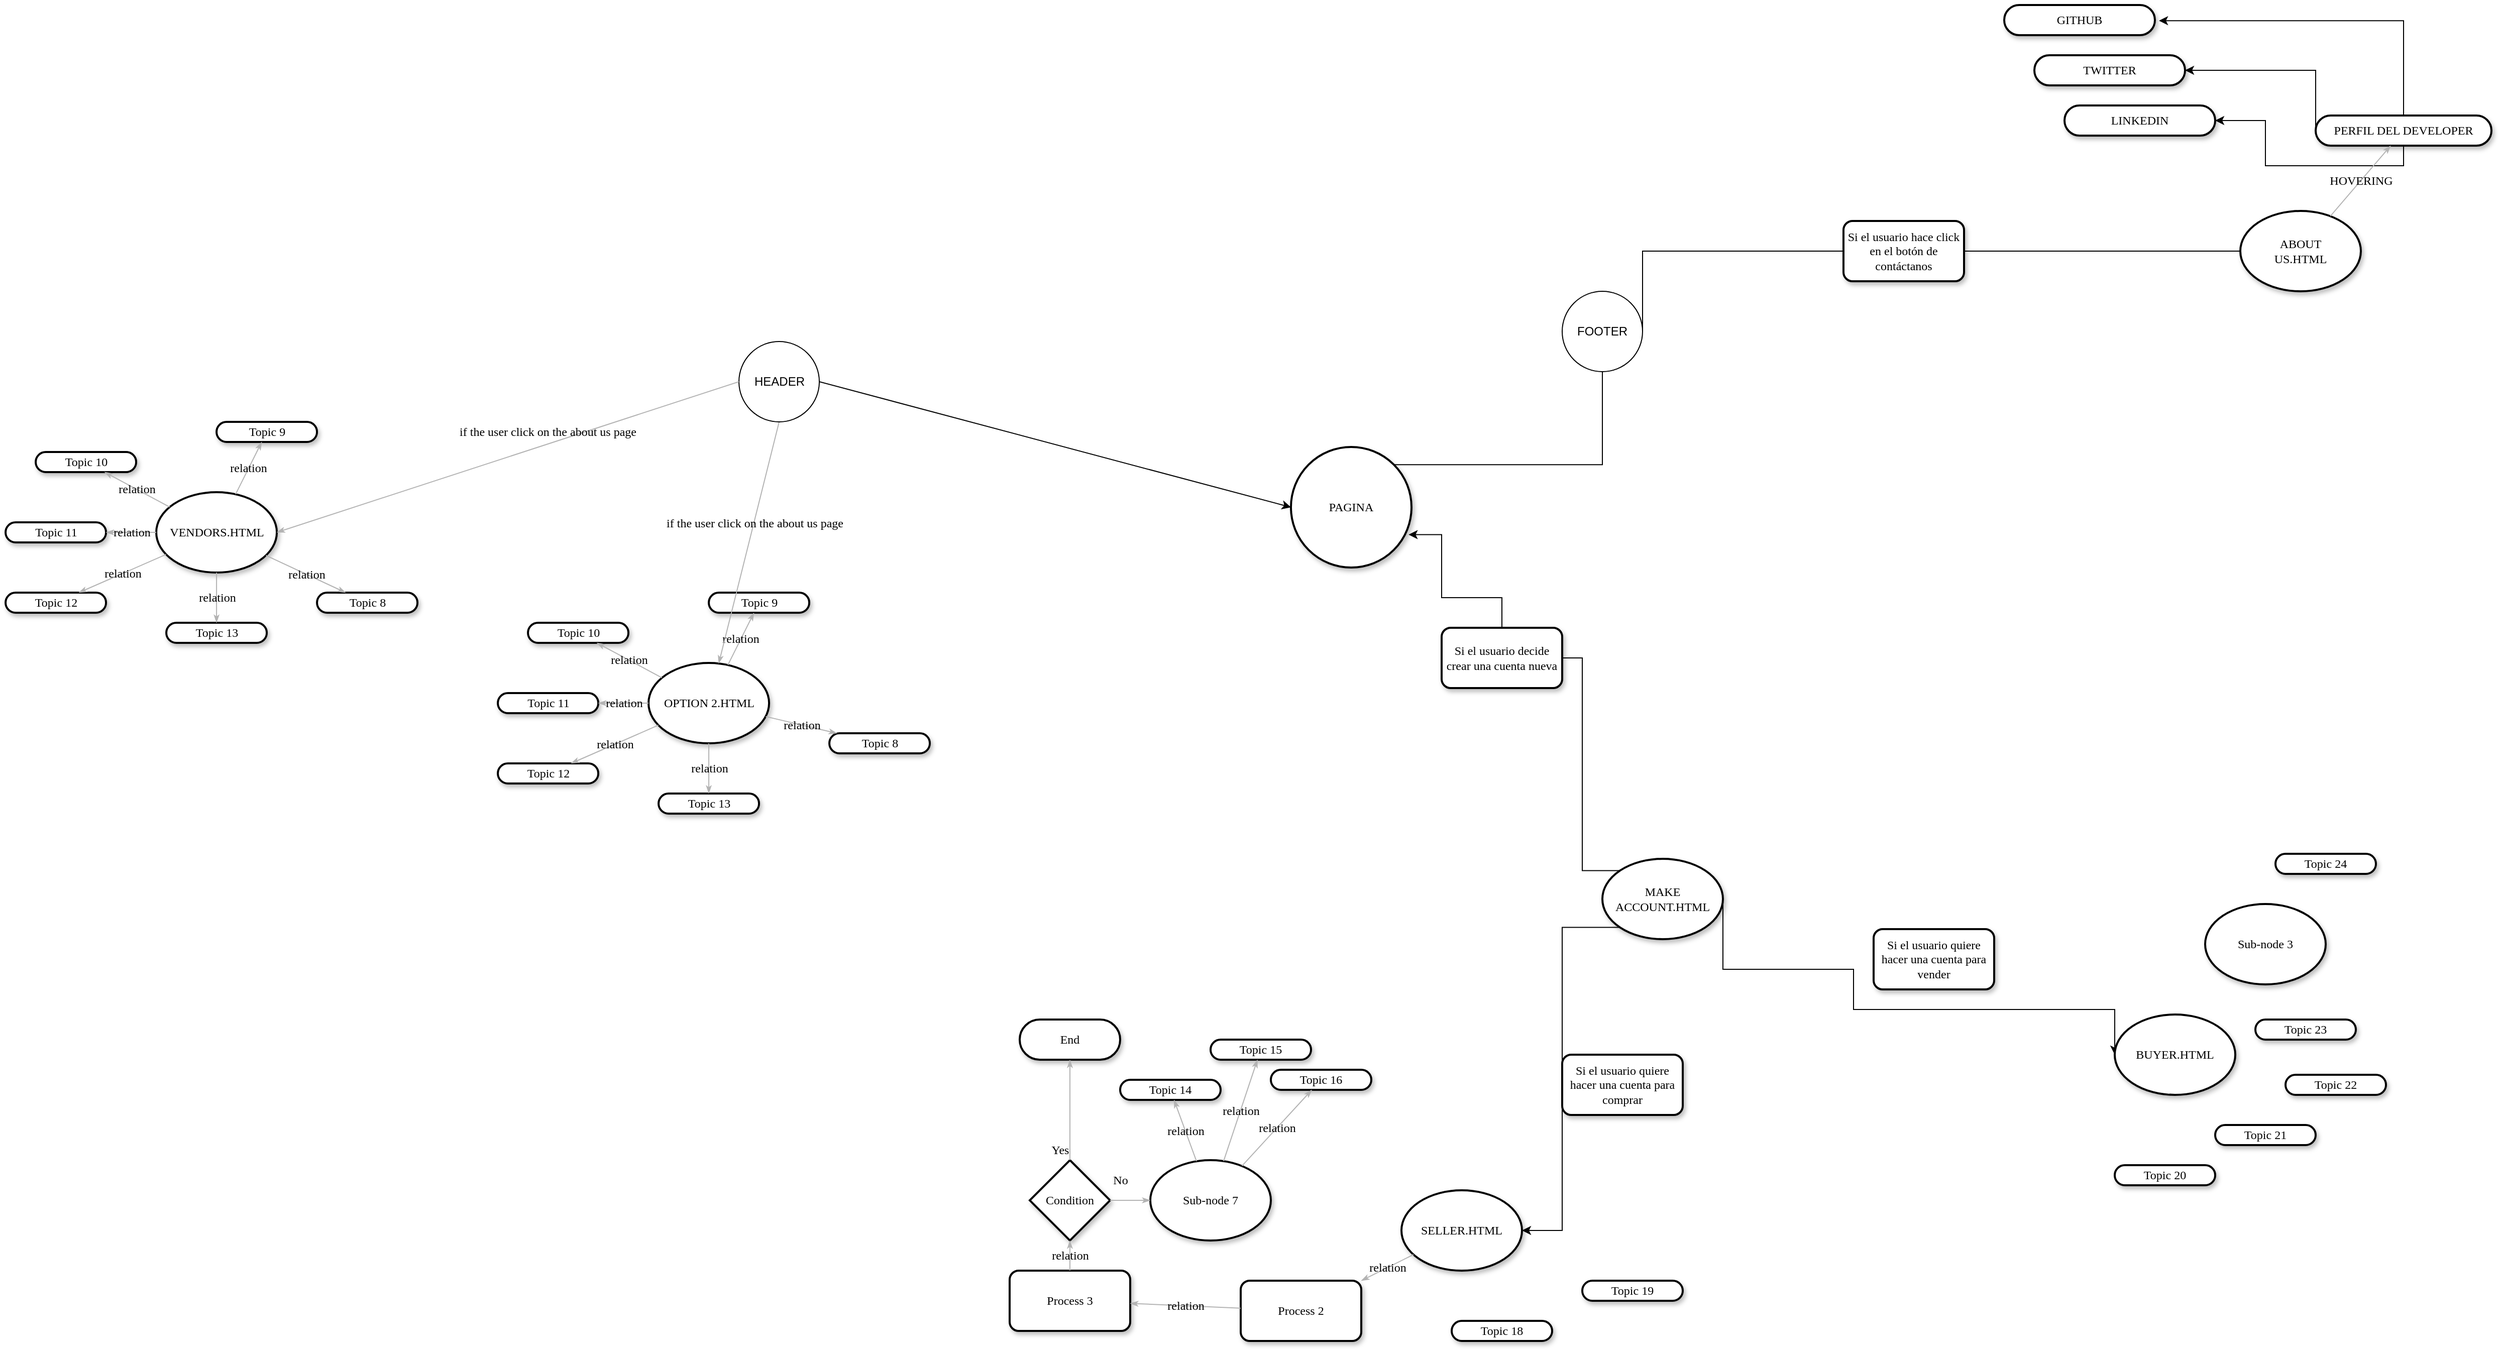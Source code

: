 <mxfile version="18.1.1" type="github">
  <diagram name="Page-1" id="ad52d381-51e7-2e0d-a935-2d0ddd2fd229">
    <mxGraphModel dx="2547" dy="1663" grid="1" gridSize="10" guides="1" tooltips="1" connect="1" arrows="1" fold="1" page="1" pageScale="1" pageWidth="1100" pageHeight="850" background="none" math="0" shadow="0">
      <root>
        <mxCell id="0" />
        <mxCell id="1" parent="0" />
        <mxCell id="2c924340bb9dbf6c-1" value="&lt;span&gt;Topic 10&lt;/span&gt;" style="whiteSpace=wrap;html=1;rounded=1;shadow=1;comic=0;labelBackgroundColor=none;strokeWidth=2;fontFamily=Verdana;fontSize=12;align=center;arcSize=50;" parent="1" vertex="1">
          <mxGeometry x="-229.46" y="435" width="100" height="20" as="geometry" />
        </mxCell>
        <mxCell id="2c924340bb9dbf6c-2" value="OPTION 2.HTML" style="ellipse;whiteSpace=wrap;html=1;rounded=1;shadow=1;comic=0;labelBackgroundColor=none;strokeWidth=2;fontFamily=Verdana;fontSize=12;align=center;" parent="1" vertex="1">
          <mxGeometry x="-109.46" y="475" width="120" height="80" as="geometry" />
        </mxCell>
        <mxCell id="2c924340bb9dbf6c-3" value="ABOUT&lt;br&gt;US.HTML" style="ellipse;whiteSpace=wrap;html=1;rounded=1;shadow=1;comic=0;labelBackgroundColor=none;strokeWidth=2;fontFamily=Verdana;fontSize=12;align=center;" parent="1" vertex="1">
          <mxGeometry x="1475" y="25" width="120" height="80" as="geometry" />
        </mxCell>
        <mxCell id="2c924340bb9dbf6c-4" value="PAGINA" style="ellipse;whiteSpace=wrap;html=1;rounded=1;shadow=1;comic=0;labelBackgroundColor=none;strokeWidth=2;fontFamily=Verdana;fontSize=12;align=center;" parent="1" vertex="1">
          <mxGeometry x="530" y="260" width="120" height="120" as="geometry" />
        </mxCell>
        <mxCell id="2c924340bb9dbf6c-8" value="&lt;span&gt;Topic 11&lt;/span&gt;" style="whiteSpace=wrap;html=1;rounded=1;shadow=1;comic=0;labelBackgroundColor=none;strokeWidth=2;fontFamily=Verdana;fontSize=12;align=center;arcSize=50;" parent="1" vertex="1">
          <mxGeometry x="-259.46" y="505" width="100" height="20" as="geometry" />
        </mxCell>
        <mxCell id="2c924340bb9dbf6c-9" value="&lt;span&gt;Topic 12&lt;/span&gt;" style="whiteSpace=wrap;html=1;rounded=1;shadow=1;comic=0;labelBackgroundColor=none;strokeWidth=2;fontFamily=Verdana;fontSize=12;align=center;arcSize=50;" parent="1" vertex="1">
          <mxGeometry x="-259.46" y="575" width="100" height="20" as="geometry" />
        </mxCell>
        <mxCell id="2c924340bb9dbf6c-10" value="&lt;span&gt;Topic 9&lt;/span&gt;" style="whiteSpace=wrap;html=1;rounded=1;shadow=1;comic=0;labelBackgroundColor=none;strokeWidth=2;fontFamily=Verdana;fontSize=12;align=center;arcSize=50;" parent="1" vertex="1">
          <mxGeometry x="-49.46" y="405" width="100" height="20" as="geometry" />
        </mxCell>
        <mxCell id="ev3tFohQ87v30KC1wkny-150" style="edgeStyle=orthogonalEdgeStyle;rounded=0;orthogonalLoop=1;jettySize=auto;html=1;exitX=0.5;exitY=0;exitDx=0;exitDy=0;entryX=1.027;entryY=0.519;entryDx=0;entryDy=0;entryPerimeter=0;" edge="1" parent="1" source="2c924340bb9dbf6c-11" target="ev3tFohQ87v30KC1wkny-143">
          <mxGeometry relative="1" as="geometry">
            <Array as="points">
              <mxPoint x="1638" y="-164" />
            </Array>
          </mxGeometry>
        </mxCell>
        <mxCell id="ev3tFohQ87v30KC1wkny-151" style="edgeStyle=orthogonalEdgeStyle;rounded=0;orthogonalLoop=1;jettySize=auto;html=1;exitX=0;exitY=0.5;exitDx=0;exitDy=0;entryX=1;entryY=0.5;entryDx=0;entryDy=0;" edge="1" parent="1" source="2c924340bb9dbf6c-11" target="ev3tFohQ87v30KC1wkny-142">
          <mxGeometry relative="1" as="geometry">
            <Array as="points">
              <mxPoint x="1550" y="-115" />
            </Array>
          </mxGeometry>
        </mxCell>
        <mxCell id="ev3tFohQ87v30KC1wkny-152" style="edgeStyle=orthogonalEdgeStyle;rounded=0;orthogonalLoop=1;jettySize=auto;html=1;exitX=0.5;exitY=1;exitDx=0;exitDy=0;entryX=1;entryY=0.5;entryDx=0;entryDy=0;" edge="1" parent="1" source="2c924340bb9dbf6c-11" target="ev3tFohQ87v30KC1wkny-141">
          <mxGeometry relative="1" as="geometry" />
        </mxCell>
        <mxCell id="2c924340bb9dbf6c-11" value="&lt;span&gt;PERFIL DEL DEVELOPER&lt;/span&gt;" style="whiteSpace=wrap;html=1;rounded=1;shadow=1;comic=0;labelBackgroundColor=none;strokeWidth=2;fontFamily=Verdana;fontSize=12;align=center;arcSize=50;" parent="1" vertex="1">
          <mxGeometry x="1550" y="-70" width="175" height="30" as="geometry" />
        </mxCell>
        <mxCell id="2c924340bb9dbf6c-27" value="relation" style="edgeStyle=none;rounded=1;html=1;labelBackgroundColor=none;startArrow=none;startFill=0;startSize=5;endArrow=classicThin;endFill=1;endSize=5;jettySize=auto;orthogonalLoop=1;strokeColor=#B3B3B3;strokeWidth=1;fontFamily=Verdana;fontSize=12" parent="1" source="2c924340bb9dbf6c-2" target="2c924340bb9dbf6c-10" edge="1">
          <mxGeometry relative="1" as="geometry" />
        </mxCell>
        <mxCell id="2c924340bb9dbf6c-28" value="relation" style="edgeStyle=none;rounded=1;html=1;labelBackgroundColor=none;startArrow=none;startFill=0;startSize=5;endArrow=classicThin;endFill=1;endSize=5;jettySize=auto;orthogonalLoop=1;strokeColor=#B3B3B3;strokeWidth=1;fontFamily=Verdana;fontSize=12" parent="1" source="2c924340bb9dbf6c-2" target="2c924340bb9dbf6c-1" edge="1">
          <mxGeometry relative="1" as="geometry" />
        </mxCell>
        <mxCell id="2c924340bb9dbf6c-29" value="relation" style="edgeStyle=none;rounded=1;html=1;labelBackgroundColor=none;startArrow=none;startFill=0;startSize=5;endArrow=classicThin;endFill=1;endSize=5;jettySize=auto;orthogonalLoop=1;strokeColor=#B3B3B3;strokeWidth=1;fontFamily=Verdana;fontSize=12" parent="1" source="2c924340bb9dbf6c-2" target="2c924340bb9dbf6c-8" edge="1">
          <mxGeometry relative="1" as="geometry" />
        </mxCell>
        <mxCell id="2c924340bb9dbf6c-30" value="relation" style="edgeStyle=none;rounded=1;html=1;labelBackgroundColor=none;startArrow=none;startFill=0;startSize=5;endArrow=classicThin;endFill=1;endSize=5;jettySize=auto;orthogonalLoop=1;strokeColor=#B3B3B3;strokeWidth=1;fontFamily=Verdana;fontSize=12" parent="1" source="2c924340bb9dbf6c-2" target="2c924340bb9dbf6c-9" edge="1">
          <mxGeometry relative="1" as="geometry" />
        </mxCell>
        <mxCell id="2c924340bb9dbf6c-31" value="if the user click on the about us page" style="edgeStyle=none;rounded=1;html=1;labelBackgroundColor=none;startArrow=none;startFill=0;startSize=5;endArrow=classicThin;endFill=1;endSize=5;jettySize=auto;orthogonalLoop=1;strokeColor=#B3B3B3;strokeWidth=1;fontFamily=Verdana;fontSize=12;exitX=0.5;exitY=1;exitDx=0;exitDy=0;" parent="1" source="ev3tFohQ87v30KC1wkny-55" target="2c924340bb9dbf6c-2" edge="1">
          <mxGeometry x="-0.162" y="1" relative="1" as="geometry">
            <mxPoint as="offset" />
          </mxGeometry>
        </mxCell>
        <mxCell id="2c924340bb9dbf6c-35" value="relation" style="edgeStyle=none;rounded=1;html=1;labelBackgroundColor=none;startArrow=none;startFill=0;startSize=5;endArrow=classicThin;endFill=1;endSize=5;jettySize=auto;orthogonalLoop=1;strokeColor=#B3B3B3;strokeWidth=1;fontFamily=Verdana;fontSize=12" parent="1" target="2c924340bb9dbf6c-7" edge="1">
          <mxGeometry relative="1" as="geometry">
            <mxPoint x="635.552" y="476.805" as="sourcePoint" />
          </mxGeometry>
        </mxCell>
        <mxCell id="2c924340bb9dbf6c-36" value="relation" style="edgeStyle=none;rounded=1;html=1;labelBackgroundColor=none;startArrow=none;startFill=0;startSize=5;endArrow=classicThin;endFill=1;endSize=5;jettySize=auto;orthogonalLoop=1;strokeColor=#B3B3B3;strokeWidth=1;fontFamily=Verdana;fontSize=12" parent="1" target="2c924340bb9dbf6c-6" edge="1">
          <mxGeometry relative="1" as="geometry">
            <mxPoint x="749.793" y="456.678" as="sourcePoint" />
          </mxGeometry>
        </mxCell>
        <mxCell id="2c924340bb9dbf6c-37" value="relation" style="edgeStyle=none;rounded=1;html=1;labelBackgroundColor=none;startArrow=none;startFill=0;startSize=5;endArrow=classicThin;endFill=1;endSize=5;jettySize=auto;orthogonalLoop=1;strokeColor=#B3B3B3;strokeWidth=1;fontFamily=Verdana;fontSize=12" parent="1" target="2c924340bb9dbf6c-13" edge="1">
          <mxGeometry relative="1" as="geometry">
            <mxPoint x="927.886" y="460.525" as="sourcePoint" />
          </mxGeometry>
        </mxCell>
        <mxCell id="2c924340bb9dbf6c-38" value="relation" style="edgeStyle=none;rounded=1;html=1;labelBackgroundColor=none;startArrow=none;startFill=0;startSize=5;endArrow=classicThin;endFill=1;endSize=5;jettySize=auto;orthogonalLoop=1;strokeColor=#B3B3B3;strokeWidth=1;fontFamily=Verdana;fontSize=12" parent="1" target="2c924340bb9dbf6c-12" edge="1">
          <mxGeometry relative="1" as="geometry">
            <mxPoint x="905.878" y="482.061" as="sourcePoint" />
          </mxGeometry>
        </mxCell>
        <mxCell id="2c924340bb9dbf6c-39" value="relation" style="edgeStyle=none;rounded=1;html=1;labelBackgroundColor=none;startArrow=none;startFill=0;startSize=5;endArrow=classicThin;endFill=1;endSize=5;jettySize=auto;orthogonalLoop=1;strokeColor=#B3B3B3;strokeWidth=1;fontFamily=Verdana;fontSize=12" parent="1" target="2c924340bb9dbf6c-22" edge="1">
          <mxGeometry relative="1" as="geometry">
            <mxPoint x="866.974" y="489.949" as="sourcePoint" />
          </mxGeometry>
        </mxCell>
        <mxCell id="2c924340bb9dbf6c-46" value="HOVERING" style="edgeStyle=none;rounded=1;html=1;labelBackgroundColor=none;startArrow=none;startFill=0;startSize=5;endArrow=classicThin;endFill=1;endSize=5;jettySize=auto;orthogonalLoop=1;strokeColor=#B3B3B3;strokeWidth=1;fontFamily=Verdana;fontSize=12" parent="1" source="2c924340bb9dbf6c-3" target="2c924340bb9dbf6c-11" edge="1">
          <mxGeometry relative="1" as="geometry" />
        </mxCell>
        <mxCell id="2c924340bb9dbf6c-55" value="&lt;span&gt;Topic 8&lt;/span&gt;" style="whiteSpace=wrap;html=1;rounded=1;shadow=1;comic=0;labelBackgroundColor=none;strokeWidth=2;fontFamily=Verdana;fontSize=12;align=center;arcSize=50;" parent="1" vertex="1">
          <mxGeometry x="70.54" y="545" width="100" height="20" as="geometry" />
        </mxCell>
        <mxCell id="2c924340bb9dbf6c-56" value="&lt;span&gt;Topic 13&lt;/span&gt;" style="whiteSpace=wrap;html=1;rounded=1;shadow=1;comic=0;labelBackgroundColor=none;strokeWidth=2;fontFamily=Verdana;fontSize=12;align=center;arcSize=50;" parent="1" vertex="1">
          <mxGeometry x="-99.46" y="605" width="100" height="20" as="geometry" />
        </mxCell>
        <mxCell id="2c924340bb9dbf6c-61" value="relation" style="edgeStyle=none;rounded=1;html=1;labelBackgroundColor=none;startArrow=none;startFill=0;startSize=5;endArrow=classicThin;endFill=1;endSize=5;jettySize=auto;orthogonalLoop=1;strokeColor=#B3B3B3;strokeWidth=1;fontFamily=Verdana;fontSize=12" parent="1" source="2c924340bb9dbf6c-2" target="2c924340bb9dbf6c-55" edge="1">
          <mxGeometry relative="1" as="geometry" />
        </mxCell>
        <mxCell id="2c924340bb9dbf6c-62" value="relation" style="edgeStyle=none;rounded=1;html=1;labelBackgroundColor=none;startArrow=none;startFill=0;startSize=5;endArrow=classicThin;endFill=1;endSize=5;jettySize=auto;orthogonalLoop=1;strokeColor=#B3B3B3;strokeWidth=1;fontFamily=Verdana;fontSize=12" parent="1" source="2c924340bb9dbf6c-2" target="2c924340bb9dbf6c-56" edge="1">
          <mxGeometry relative="1" as="geometry" />
        </mxCell>
        <mxCell id="2c924340bb9dbf6c-63" value="relation" style="edgeStyle=none;rounded=1;html=1;labelBackgroundColor=none;startArrow=none;startFill=0;startSize=5;endArrow=classicThin;endFill=1;endSize=5;jettySize=auto;orthogonalLoop=1;strokeColor=#B3B3B3;strokeWidth=1;fontFamily=Verdana;fontSize=12" parent="1" target="2c924340bb9dbf6c-53" edge="1">
          <mxGeometry relative="1" as="geometry">
            <mxPoint x="986.49" y="304.11" as="sourcePoint" />
          </mxGeometry>
        </mxCell>
        <mxCell id="2c924340bb9dbf6c-64" value="relation" style="edgeStyle=none;rounded=1;html=1;labelBackgroundColor=none;startArrow=none;startFill=0;startSize=5;endArrow=classicThin;endFill=1;endSize=5;jettySize=auto;orthogonalLoop=1;strokeColor=#B3B3B3;strokeWidth=1;fontFamily=Verdana;fontSize=12" parent="1" target="2c924340bb9dbf6c-54" edge="1">
          <mxGeometry relative="1" as="geometry">
            <mxPoint x="977.824" y="378.194" as="sourcePoint" />
          </mxGeometry>
        </mxCell>
        <mxCell id="2c924340bb9dbf6c-65" value="relation" style="edgeStyle=none;rounded=1;html=1;labelBackgroundColor=none;startArrow=none;startFill=0;startSize=5;endArrow=classicThin;endFill=1;endSize=5;jettySize=auto;orthogonalLoop=1;strokeColor=#B3B3B3;strokeWidth=1;fontFamily=Verdana;fontSize=12" parent="1" target="2c924340bb9dbf6c-52" edge="1">
          <mxGeometry relative="1" as="geometry">
            <mxPoint x="820" y="340" as="sourcePoint" />
          </mxGeometry>
        </mxCell>
        <mxCell id="2c924340bb9dbf6c-66" value="relation" style="edgeStyle=none;rounded=1;html=1;labelBackgroundColor=none;startArrow=none;startFill=0;startSize=5;endArrow=classicThin;endFill=1;endSize=5;jettySize=auto;orthogonalLoop=1;strokeColor=#B3B3B3;strokeWidth=1;fontFamily=Verdana;fontSize=12" parent="1" source="2c924340bb9dbf6c-51" edge="1">
          <mxGeometry relative="1" as="geometry">
            <mxPoint x="711.747" y="422.72" as="targetPoint" />
          </mxGeometry>
        </mxCell>
        <mxCell id="2c924340bb9dbf6c-77" value="relation" style="edgeStyle=none;rounded=1;html=1;labelBackgroundColor=none;startArrow=none;startFill=0;startSize=5;endArrow=classicThin;endFill=1;endSize=5;jettySize=auto;orthogonalLoop=1;strokeColor=#B3B3B3;strokeWidth=1;fontFamily=Verdana;fontSize=12" parent="1" target="2c924340bb9dbf6c-58" edge="1">
          <mxGeometry relative="1" as="geometry">
            <mxPoint x="683.374" y="499.755" as="sourcePoint" />
          </mxGeometry>
        </mxCell>
        <mxCell id="2c924340bb9dbf6c-78" value="relation" style="edgeStyle=none;rounded=1;html=1;labelBackgroundColor=none;startArrow=none;startFill=0;startSize=5;endArrow=classicThin;endFill=1;endSize=5;jettySize=auto;orthogonalLoop=1;strokeColor=#B3B3B3;strokeWidth=1;fontFamily=Verdana;fontSize=12" parent="1" target="2c924340bb9dbf6c-59" edge="1">
          <mxGeometry relative="1" as="geometry">
            <mxPoint x="515.058" y="558.72" as="sourcePoint" />
          </mxGeometry>
        </mxCell>
        <mxCell id="ev3tFohQ87v30KC1wkny-94" style="edgeStyle=orthogonalEdgeStyle;rounded=0;orthogonalLoop=1;jettySize=auto;html=1;exitX=0;exitY=1;exitDx=0;exitDy=0;entryX=1;entryY=0.5;entryDx=0;entryDy=0;" edge="1" parent="1" source="ev3tFohQ87v30KC1wkny-27" target="ev3tFohQ87v30KC1wkny-29">
          <mxGeometry relative="1" as="geometry" />
        </mxCell>
        <mxCell id="ev3tFohQ87v30KC1wkny-96" style="edgeStyle=orthogonalEdgeStyle;rounded=0;orthogonalLoop=1;jettySize=auto;html=1;exitX=1;exitY=0.5;exitDx=0;exitDy=0;entryX=0;entryY=0.5;entryDx=0;entryDy=0;" edge="1" parent="1" source="ev3tFohQ87v30KC1wkny-27" target="ev3tFohQ87v30KC1wkny-28">
          <mxGeometry relative="1" as="geometry">
            <Array as="points">
              <mxPoint x="960" y="780" />
              <mxPoint x="1090" y="780" />
              <mxPoint x="1090" y="820" />
              <mxPoint x="1350" y="820" />
            </Array>
          </mxGeometry>
        </mxCell>
        <mxCell id="ev3tFohQ87v30KC1wkny-98" style="edgeStyle=orthogonalEdgeStyle;rounded=0;orthogonalLoop=1;jettySize=auto;html=1;exitX=0.5;exitY=0;exitDx=0;exitDy=0;entryX=0.976;entryY=0.727;entryDx=0;entryDy=0;startArrow=none;entryPerimeter=0;" edge="1" parent="1" source="ev3tFohQ87v30KC1wkny-97" target="2c924340bb9dbf6c-4">
          <mxGeometry relative="1" as="geometry">
            <Array as="points">
              <mxPoint x="740" y="410" />
              <mxPoint x="680" y="410" />
              <mxPoint x="680" y="347" />
            </Array>
          </mxGeometry>
        </mxCell>
        <mxCell id="ev3tFohQ87v30KC1wkny-27" value="&lt;span&gt;MAKE ACCOUNT.HTML&lt;/span&gt;" style="ellipse;whiteSpace=wrap;html=1;rounded=1;shadow=1;comic=0;labelBackgroundColor=none;strokeWidth=2;fontFamily=Verdana;fontSize=12;align=center;" vertex="1" parent="1">
          <mxGeometry x="840" y="670" width="120" height="80" as="geometry" />
        </mxCell>
        <mxCell id="ev3tFohQ87v30KC1wkny-28" value="BUYER.HTML" style="ellipse;whiteSpace=wrap;html=1;rounded=1;shadow=1;comic=0;labelBackgroundColor=none;strokeWidth=2;fontFamily=Verdana;fontSize=12;align=center;" vertex="1" parent="1">
          <mxGeometry x="1350" y="825" width="120" height="80" as="geometry" />
        </mxCell>
        <mxCell id="ev3tFohQ87v30KC1wkny-29" value="&lt;span&gt;SELLER.HTML&lt;/span&gt;" style="ellipse;whiteSpace=wrap;html=1;rounded=1;shadow=1;comic=0;labelBackgroundColor=none;strokeWidth=2;fontFamily=Verdana;fontSize=12;align=center;" vertex="1" parent="1">
          <mxGeometry x="640" y="1000" width="120" height="80" as="geometry" />
        </mxCell>
        <mxCell id="ev3tFohQ87v30KC1wkny-30" value="&lt;span&gt;Topic 21&lt;/span&gt;" style="whiteSpace=wrap;html=1;rounded=1;shadow=1;comic=0;labelBackgroundColor=none;strokeWidth=2;fontFamily=Verdana;fontSize=12;align=center;arcSize=50;" vertex="1" parent="1">
          <mxGeometry x="1450" y="935" width="100" height="20" as="geometry" />
        </mxCell>
        <mxCell id="ev3tFohQ87v30KC1wkny-31" value="&lt;span&gt;Topic 22&lt;/span&gt;" style="whiteSpace=wrap;html=1;rounded=1;shadow=1;comic=0;labelBackgroundColor=none;strokeWidth=2;fontFamily=Verdana;fontSize=12;align=center;arcSize=50;" vertex="1" parent="1">
          <mxGeometry x="1520" y="885" width="100" height="20" as="geometry" />
        </mxCell>
        <mxCell id="ev3tFohQ87v30KC1wkny-32" value="&lt;span&gt;Topic 20&lt;/span&gt;" style="whiteSpace=wrap;html=1;rounded=1;shadow=1;comic=0;labelBackgroundColor=none;strokeWidth=2;fontFamily=Verdana;fontSize=12;align=center;arcSize=50;" vertex="1" parent="1">
          <mxGeometry x="1350" y="975" width="100" height="20" as="geometry" />
        </mxCell>
        <mxCell id="ev3tFohQ87v30KC1wkny-33" value="End" style="whiteSpace=wrap;html=1;rounded=1;shadow=1;comic=0;labelBackgroundColor=none;strokeWidth=2;fontFamily=Verdana;fontSize=12;align=center;arcSize=50;" vertex="1" parent="1">
          <mxGeometry x="260" y="830" width="100" height="40" as="geometry" />
        </mxCell>
        <mxCell id="ev3tFohQ87v30KC1wkny-34" value="Condition" style="rhombus;whiteSpace=wrap;html=1;rounded=0;shadow=1;comic=0;labelBackgroundColor=none;strokeWidth=2;fontFamily=Verdana;fontSize=12;align=center;" vertex="1" parent="1">
          <mxGeometry x="270" y="970" width="80" height="80" as="geometry" />
        </mxCell>
        <mxCell id="ev3tFohQ87v30KC1wkny-35" value="&lt;span&gt;Process 3&lt;/span&gt;" style="rounded=1;whiteSpace=wrap;html=1;shadow=1;comic=0;labelBackgroundColor=none;strokeWidth=2;fontFamily=Verdana;fontSize=12;align=center;" vertex="1" parent="1">
          <mxGeometry x="250" y="1080" width="120" height="60" as="geometry" />
        </mxCell>
        <mxCell id="ev3tFohQ87v30KC1wkny-36" value="Process 2" style="rounded=1;whiteSpace=wrap;html=1;shadow=1;comic=0;labelBackgroundColor=none;strokeWidth=2;fontFamily=Verdana;fontSize=12;align=center;" vertex="1" parent="1">
          <mxGeometry x="480" y="1090" width="120" height="60" as="geometry" />
        </mxCell>
        <mxCell id="ev3tFohQ87v30KC1wkny-37" value="relation" style="edgeStyle=none;rounded=1;html=1;labelBackgroundColor=none;startArrow=none;startFill=0;startSize=5;endArrow=classicThin;endFill=1;endSize=5;jettySize=auto;orthogonalLoop=1;strokeColor=#B3B3B3;strokeWidth=1;fontFamily=Verdana;fontSize=12" edge="1" parent="1" source="ev3tFohQ87v30KC1wkny-29" target="ev3tFohQ87v30KC1wkny-36">
          <mxGeometry relative="1" as="geometry" />
        </mxCell>
        <mxCell id="ev3tFohQ87v30KC1wkny-38" value="relation" style="edgeStyle=none;rounded=1;html=1;labelBackgroundColor=none;startArrow=none;startFill=0;startSize=5;endArrow=classicThin;endFill=1;endSize=5;jettySize=auto;orthogonalLoop=1;strokeColor=#B3B3B3;strokeWidth=1;fontFamily=Verdana;fontSize=12" edge="1" parent="1" source="ev3tFohQ87v30KC1wkny-36" target="ev3tFohQ87v30KC1wkny-35">
          <mxGeometry relative="1" as="geometry" />
        </mxCell>
        <mxCell id="ev3tFohQ87v30KC1wkny-39" value="relation" style="edgeStyle=none;rounded=1;html=1;labelBackgroundColor=none;startArrow=none;startFill=0;startSize=5;endArrow=classicThin;endFill=1;endSize=5;jettySize=auto;orthogonalLoop=1;strokeColor=#B3B3B3;strokeWidth=1;fontFamily=Verdana;fontSize=12" edge="1" parent="1" source="ev3tFohQ87v30KC1wkny-35" target="ev3tFohQ87v30KC1wkny-34">
          <mxGeometry relative="1" as="geometry" />
        </mxCell>
        <mxCell id="ev3tFohQ87v30KC1wkny-40" value="Yes" style="edgeStyle=none;rounded=1;html=1;labelBackgroundColor=none;startArrow=none;startFill=0;startSize=5;endArrow=classicThin;endFill=1;endSize=5;jettySize=auto;orthogonalLoop=1;strokeColor=#B3B3B3;strokeWidth=1;fontFamily=Verdana;fontSize=12" edge="1" parent="1" source="ev3tFohQ87v30KC1wkny-34" target="ev3tFohQ87v30KC1wkny-33">
          <mxGeometry x="-0.793" y="10" relative="1" as="geometry">
            <mxPoint as="offset" />
          </mxGeometry>
        </mxCell>
        <mxCell id="ev3tFohQ87v30KC1wkny-41" value="Si el usuario quiere hacer una cuenta para vender" style="rounded=1;whiteSpace=wrap;html=1;shadow=1;comic=0;labelBackgroundColor=none;strokeWidth=2;fontFamily=Verdana;fontSize=12;align=center;" vertex="1" parent="1">
          <mxGeometry x="1110" y="740" width="120" height="60" as="geometry" />
        </mxCell>
        <mxCell id="ev3tFohQ87v30KC1wkny-42" value="&lt;span&gt;Sub-node 3&lt;/span&gt;" style="ellipse;whiteSpace=wrap;html=1;rounded=1;shadow=1;comic=0;labelBackgroundColor=none;strokeWidth=2;fontFamily=Verdana;fontSize=12;align=center;" vertex="1" parent="1">
          <mxGeometry x="1440" y="715" width="120" height="80" as="geometry" />
        </mxCell>
        <mxCell id="ev3tFohQ87v30KC1wkny-43" value="&lt;span&gt;Topic 24&lt;/span&gt;" style="whiteSpace=wrap;html=1;rounded=1;shadow=1;comic=0;labelBackgroundColor=none;strokeWidth=2;fontFamily=Verdana;fontSize=12;align=center;arcSize=50;" vertex="1" parent="1">
          <mxGeometry x="1510" y="665" width="100" height="20" as="geometry" />
        </mxCell>
        <mxCell id="ev3tFohQ87v30KC1wkny-44" value="&lt;span&gt;Topic 23&lt;/span&gt;" style="whiteSpace=wrap;html=1;rounded=1;shadow=1;comic=0;labelBackgroundColor=none;strokeWidth=2;fontFamily=Verdana;fontSize=12;align=center;arcSize=50;" vertex="1" parent="1">
          <mxGeometry x="1490" y="830" width="100" height="20" as="geometry" />
        </mxCell>
        <mxCell id="ev3tFohQ87v30KC1wkny-45" value="&lt;span&gt;Topic 19&lt;/span&gt;" style="whiteSpace=wrap;html=1;rounded=1;shadow=1;comic=0;labelBackgroundColor=none;strokeWidth=2;fontFamily=Verdana;fontSize=12;align=center;arcSize=50;" vertex="1" parent="1">
          <mxGeometry x="820" y="1090" width="100" height="20" as="geometry" />
        </mxCell>
        <mxCell id="ev3tFohQ87v30KC1wkny-46" value="&lt;span&gt;Topic 18&lt;/span&gt;" style="whiteSpace=wrap;html=1;rounded=1;shadow=1;comic=0;labelBackgroundColor=none;strokeWidth=2;fontFamily=Verdana;fontSize=12;align=center;arcSize=50;" vertex="1" parent="1">
          <mxGeometry x="690" y="1130" width="100" height="20" as="geometry" />
        </mxCell>
        <mxCell id="ev3tFohQ87v30KC1wkny-47" value="&lt;span&gt;Sub-node 7&lt;/span&gt;" style="ellipse;whiteSpace=wrap;html=1;rounded=1;shadow=1;comic=0;labelBackgroundColor=none;strokeWidth=2;fontFamily=Verdana;fontSize=12;align=center;" vertex="1" parent="1">
          <mxGeometry x="390" y="970" width="120" height="80" as="geometry" />
        </mxCell>
        <mxCell id="ev3tFohQ87v30KC1wkny-48" value="&lt;span&gt;Topic 16&lt;/span&gt;" style="whiteSpace=wrap;html=1;rounded=1;shadow=1;comic=0;labelBackgroundColor=none;strokeWidth=2;fontFamily=Verdana;fontSize=12;align=center;arcSize=50;" vertex="1" parent="1">
          <mxGeometry x="510" y="880" width="100" height="20" as="geometry" />
        </mxCell>
        <mxCell id="ev3tFohQ87v30KC1wkny-49" value="&lt;span&gt;Topic 15&lt;/span&gt;" style="whiteSpace=wrap;html=1;rounded=1;shadow=1;comic=0;labelBackgroundColor=none;strokeWidth=2;fontFamily=Verdana;fontSize=12;align=center;arcSize=50;" vertex="1" parent="1">
          <mxGeometry x="450" y="850" width="100" height="20" as="geometry" />
        </mxCell>
        <mxCell id="ev3tFohQ87v30KC1wkny-50" value="&lt;span&gt;Topic 14&lt;/span&gt;" style="whiteSpace=wrap;html=1;rounded=1;shadow=1;comic=0;labelBackgroundColor=none;strokeWidth=2;fontFamily=Verdana;fontSize=12;align=center;arcSize=50;" vertex="1" parent="1">
          <mxGeometry x="360" y="890" width="100" height="20" as="geometry" />
        </mxCell>
        <mxCell id="ev3tFohQ87v30KC1wkny-51" value="relation" style="edgeStyle=none;rounded=1;html=1;labelBackgroundColor=none;startArrow=none;startFill=0;startSize=5;endArrow=classicThin;endFill=1;endSize=5;jettySize=auto;orthogonalLoop=1;strokeColor=#B3B3B3;strokeWidth=1;fontFamily=Verdana;fontSize=12" edge="1" parent="1" source="ev3tFohQ87v30KC1wkny-47" target="ev3tFohQ87v30KC1wkny-50">
          <mxGeometry relative="1" as="geometry" />
        </mxCell>
        <mxCell id="ev3tFohQ87v30KC1wkny-52" value="relation" style="edgeStyle=none;rounded=1;html=1;labelBackgroundColor=none;startArrow=none;startFill=0;startSize=5;endArrow=classicThin;endFill=1;endSize=5;jettySize=auto;orthogonalLoop=1;strokeColor=#B3B3B3;strokeWidth=1;fontFamily=Verdana;fontSize=12" edge="1" parent="1" source="ev3tFohQ87v30KC1wkny-47" target="ev3tFohQ87v30KC1wkny-49">
          <mxGeometry relative="1" as="geometry" />
        </mxCell>
        <mxCell id="ev3tFohQ87v30KC1wkny-53" value="relation" style="edgeStyle=none;rounded=1;html=1;labelBackgroundColor=none;startArrow=none;startFill=0;startSize=5;endArrow=classicThin;endFill=1;endSize=5;jettySize=auto;orthogonalLoop=1;strokeColor=#B3B3B3;strokeWidth=1;fontFamily=Verdana;fontSize=12" edge="1" parent="1" source="ev3tFohQ87v30KC1wkny-47" target="ev3tFohQ87v30KC1wkny-48">
          <mxGeometry relative="1" as="geometry" />
        </mxCell>
        <mxCell id="ev3tFohQ87v30KC1wkny-54" value="No" style="edgeStyle=none;rounded=1;html=1;labelBackgroundColor=none;startArrow=none;startFill=0;startSize=5;endArrow=classicThin;endFill=1;endSize=5;jettySize=auto;orthogonalLoop=1;strokeColor=#B3B3B3;strokeWidth=1;fontFamily=Verdana;fontSize=12" edge="1" parent="1" source="ev3tFohQ87v30KC1wkny-34" target="ev3tFohQ87v30KC1wkny-47">
          <mxGeometry x="-0.504" y="20" relative="1" as="geometry">
            <mxPoint as="offset" />
          </mxGeometry>
        </mxCell>
        <mxCell id="ev3tFohQ87v30KC1wkny-55" value="HEADER" style="ellipse;whiteSpace=wrap;html=1;aspect=fixed;" vertex="1" parent="1">
          <mxGeometry x="-19.46" y="155" width="80" height="80" as="geometry" />
        </mxCell>
        <mxCell id="ev3tFohQ87v30KC1wkny-56" value="" style="endArrow=classic;html=1;rounded=0;exitX=1;exitY=0.5;exitDx=0;exitDy=0;entryX=0;entryY=0.5;entryDx=0;entryDy=0;" edge="1" parent="1" source="ev3tFohQ87v30KC1wkny-55" target="2c924340bb9dbf6c-4">
          <mxGeometry width="50" height="50" relative="1" as="geometry">
            <mxPoint x="180.54" y="365" as="sourcePoint" />
            <mxPoint x="250.004" y="352.657" as="targetPoint" />
          </mxGeometry>
        </mxCell>
        <mxCell id="ev3tFohQ87v30KC1wkny-57" value="&lt;span&gt;Topic 10&lt;/span&gt;" style="whiteSpace=wrap;html=1;rounded=1;shadow=1;comic=0;labelBackgroundColor=none;strokeWidth=2;fontFamily=Verdana;fontSize=12;align=center;arcSize=50;" vertex="1" parent="1">
          <mxGeometry x="-719.46" y="265" width="100" height="20" as="geometry" />
        </mxCell>
        <mxCell id="ev3tFohQ87v30KC1wkny-58" value="VENDORS.HTML" style="ellipse;whiteSpace=wrap;html=1;rounded=1;shadow=1;comic=0;labelBackgroundColor=none;strokeWidth=2;fontFamily=Verdana;fontSize=12;align=center;" vertex="1" parent="1">
          <mxGeometry x="-599.46" y="305" width="120" height="80" as="geometry" />
        </mxCell>
        <mxCell id="ev3tFohQ87v30KC1wkny-59" value="&lt;span&gt;Topic 11&lt;/span&gt;" style="whiteSpace=wrap;html=1;rounded=1;shadow=1;comic=0;labelBackgroundColor=none;strokeWidth=2;fontFamily=Verdana;fontSize=12;align=center;arcSize=50;" vertex="1" parent="1">
          <mxGeometry x="-749.46" y="335" width="100" height="20" as="geometry" />
        </mxCell>
        <mxCell id="ev3tFohQ87v30KC1wkny-60" value="&lt;span&gt;Topic 12&lt;/span&gt;" style="whiteSpace=wrap;html=1;rounded=1;shadow=1;comic=0;labelBackgroundColor=none;strokeWidth=2;fontFamily=Verdana;fontSize=12;align=center;arcSize=50;" vertex="1" parent="1">
          <mxGeometry x="-749.46" y="405" width="100" height="20" as="geometry" />
        </mxCell>
        <mxCell id="ev3tFohQ87v30KC1wkny-61" value="&lt;span&gt;Topic 9&lt;/span&gt;" style="whiteSpace=wrap;html=1;rounded=1;shadow=1;comic=0;labelBackgroundColor=none;strokeWidth=2;fontFamily=Verdana;fontSize=12;align=center;arcSize=50;" vertex="1" parent="1">
          <mxGeometry x="-539.46" y="235" width="100" height="20" as="geometry" />
        </mxCell>
        <mxCell id="ev3tFohQ87v30KC1wkny-62" value="relation" style="edgeStyle=none;rounded=1;html=1;labelBackgroundColor=none;startArrow=none;startFill=0;startSize=5;endArrow=classicThin;endFill=1;endSize=5;jettySize=auto;orthogonalLoop=1;strokeColor=#B3B3B3;strokeWidth=1;fontFamily=Verdana;fontSize=12" edge="1" parent="1" source="ev3tFohQ87v30KC1wkny-58" target="ev3tFohQ87v30KC1wkny-61">
          <mxGeometry relative="1" as="geometry" />
        </mxCell>
        <mxCell id="ev3tFohQ87v30KC1wkny-63" value="relation" style="edgeStyle=none;rounded=1;html=1;labelBackgroundColor=none;startArrow=none;startFill=0;startSize=5;endArrow=classicThin;endFill=1;endSize=5;jettySize=auto;orthogonalLoop=1;strokeColor=#B3B3B3;strokeWidth=1;fontFamily=Verdana;fontSize=12" edge="1" parent="1" source="ev3tFohQ87v30KC1wkny-58" target="ev3tFohQ87v30KC1wkny-57">
          <mxGeometry relative="1" as="geometry" />
        </mxCell>
        <mxCell id="ev3tFohQ87v30KC1wkny-64" value="relation" style="edgeStyle=none;rounded=1;html=1;labelBackgroundColor=none;startArrow=none;startFill=0;startSize=5;endArrow=classicThin;endFill=1;endSize=5;jettySize=auto;orthogonalLoop=1;strokeColor=#B3B3B3;strokeWidth=1;fontFamily=Verdana;fontSize=12" edge="1" parent="1" source="ev3tFohQ87v30KC1wkny-58" target="ev3tFohQ87v30KC1wkny-59">
          <mxGeometry relative="1" as="geometry" />
        </mxCell>
        <mxCell id="ev3tFohQ87v30KC1wkny-65" value="relation" style="edgeStyle=none;rounded=1;html=1;labelBackgroundColor=none;startArrow=none;startFill=0;startSize=5;endArrow=classicThin;endFill=1;endSize=5;jettySize=auto;orthogonalLoop=1;strokeColor=#B3B3B3;strokeWidth=1;fontFamily=Verdana;fontSize=12" edge="1" parent="1" source="ev3tFohQ87v30KC1wkny-58" target="ev3tFohQ87v30KC1wkny-60">
          <mxGeometry relative="1" as="geometry" />
        </mxCell>
        <mxCell id="ev3tFohQ87v30KC1wkny-66" value="&lt;span&gt;Topic 8&lt;/span&gt;" style="whiteSpace=wrap;html=1;rounded=1;shadow=1;comic=0;labelBackgroundColor=none;strokeWidth=2;fontFamily=Verdana;fontSize=12;align=center;arcSize=50;" vertex="1" parent="1">
          <mxGeometry x="-439.46" y="405" width="100" height="20" as="geometry" />
        </mxCell>
        <mxCell id="ev3tFohQ87v30KC1wkny-67" value="&lt;span&gt;Topic 13&lt;/span&gt;" style="whiteSpace=wrap;html=1;rounded=1;shadow=1;comic=0;labelBackgroundColor=none;strokeWidth=2;fontFamily=Verdana;fontSize=12;align=center;arcSize=50;" vertex="1" parent="1">
          <mxGeometry x="-589.46" y="435" width="100" height="20" as="geometry" />
        </mxCell>
        <mxCell id="ev3tFohQ87v30KC1wkny-68" value="relation" style="edgeStyle=none;rounded=1;html=1;labelBackgroundColor=none;startArrow=none;startFill=0;startSize=5;endArrow=classicThin;endFill=1;endSize=5;jettySize=auto;orthogonalLoop=1;strokeColor=#B3B3B3;strokeWidth=1;fontFamily=Verdana;fontSize=12" edge="1" parent="1" source="ev3tFohQ87v30KC1wkny-58" target="ev3tFohQ87v30KC1wkny-66">
          <mxGeometry relative="1" as="geometry" />
        </mxCell>
        <mxCell id="ev3tFohQ87v30KC1wkny-69" value="relation" style="edgeStyle=none;rounded=1;html=1;labelBackgroundColor=none;startArrow=none;startFill=0;startSize=5;endArrow=classicThin;endFill=1;endSize=5;jettySize=auto;orthogonalLoop=1;strokeColor=#B3B3B3;strokeWidth=1;fontFamily=Verdana;fontSize=12" edge="1" parent="1" source="ev3tFohQ87v30KC1wkny-58" target="ev3tFohQ87v30KC1wkny-67">
          <mxGeometry relative="1" as="geometry" />
        </mxCell>
        <mxCell id="ev3tFohQ87v30KC1wkny-73" value="if the user click on the about us page" style="edgeStyle=none;rounded=1;html=1;labelBackgroundColor=none;startArrow=none;startFill=0;startSize=5;endArrow=classicThin;endFill=1;endSize=5;jettySize=auto;orthogonalLoop=1;strokeColor=#B3B3B3;strokeWidth=1;fontFamily=Verdana;fontSize=12;exitX=0;exitY=0.5;exitDx=0;exitDy=0;entryX=1;entryY=0.5;entryDx=0;entryDy=0;" edge="1" parent="1" source="ev3tFohQ87v30KC1wkny-55" target="ev3tFohQ87v30KC1wkny-58">
          <mxGeometry x="-0.182" y="-12" relative="1" as="geometry">
            <mxPoint x="80.54" y="235" as="sourcePoint" />
            <mxPoint x="-219.46" y="295" as="targetPoint" />
            <mxPoint x="1" as="offset" />
          </mxGeometry>
        </mxCell>
        <mxCell id="ev3tFohQ87v30KC1wkny-95" value="Si el usuario quiere hacer una cuenta para comprar" style="rounded=1;whiteSpace=wrap;html=1;shadow=1;comic=0;labelBackgroundColor=none;strokeWidth=2;fontFamily=Verdana;fontSize=12;align=center;" vertex="1" parent="1">
          <mxGeometry x="800" y="865" width="120" height="60" as="geometry" />
        </mxCell>
        <mxCell id="ev3tFohQ87v30KC1wkny-101" value="" style="edgeStyle=orthogonalEdgeStyle;rounded=0;orthogonalLoop=1;jettySize=auto;html=1;exitX=1;exitY=0.5;exitDx=0;exitDy=0;endArrow=none;entryX=0;entryY=0.5;entryDx=0;entryDy=0;startArrow=none;" edge="1" parent="1" source="ev3tFohQ87v30KC1wkny-103" target="2c924340bb9dbf6c-3">
          <mxGeometry relative="1" as="geometry">
            <mxPoint x="792.426" y="102.574" as="sourcePoint" />
            <mxPoint x="1090" y="-95" as="targetPoint" />
            <Array as="points">
              <mxPoint x="1320" y="65" />
            </Array>
          </mxGeometry>
        </mxCell>
        <mxCell id="ev3tFohQ87v30KC1wkny-97" value="Si el usuario decide crear una cuenta nueva" style="rounded=1;whiteSpace=wrap;html=1;shadow=1;comic=0;labelBackgroundColor=none;strokeWidth=2;fontFamily=Verdana;fontSize=12;align=center;" vertex="1" parent="1">
          <mxGeometry x="680" y="440" width="120" height="60" as="geometry" />
        </mxCell>
        <mxCell id="ev3tFohQ87v30KC1wkny-102" value="" style="edgeStyle=orthogonalEdgeStyle;rounded=0;orthogonalLoop=1;jettySize=auto;html=1;exitX=0;exitY=0;exitDx=0;exitDy=0;entryX=1;entryY=0.5;entryDx=0;entryDy=0;endArrow=none;" edge="1" parent="1" source="ev3tFohQ87v30KC1wkny-27" target="ev3tFohQ87v30KC1wkny-97">
          <mxGeometry relative="1" as="geometry">
            <mxPoint x="857.574" y="681.716" as="sourcePoint" />
            <mxPoint x="632.426" y="362.426" as="targetPoint" />
            <Array as="points">
              <mxPoint x="820" y="682" />
              <mxPoint x="820" y="470" />
            </Array>
          </mxGeometry>
        </mxCell>
        <mxCell id="ev3tFohQ87v30KC1wkny-104" value="FOOTER" style="ellipse;whiteSpace=wrap;html=1;aspect=fixed;" vertex="1" parent="1">
          <mxGeometry x="800" y="105" width="80" height="80" as="geometry" />
        </mxCell>
        <mxCell id="ev3tFohQ87v30KC1wkny-105" value="" style="edgeStyle=orthogonalEdgeStyle;rounded=0;orthogonalLoop=1;jettySize=auto;html=1;exitX=1;exitY=0;exitDx=0;exitDy=0;endArrow=none;entryX=0.5;entryY=1;entryDx=0;entryDy=0;" edge="1" parent="1" source="2c924340bb9dbf6c-4" target="ev3tFohQ87v30KC1wkny-104">
          <mxGeometry relative="1" as="geometry">
            <mxPoint x="632.426" y="277.574" as="sourcePoint" />
            <mxPoint x="1040" y="-80.0" as="targetPoint" />
            <Array as="points" />
          </mxGeometry>
        </mxCell>
        <mxCell id="ev3tFohQ87v30KC1wkny-103" value="&lt;span style=&quot;&quot;&gt;Si el usuario hace click en el botón de contáctanos&lt;/span&gt;" style="rounded=1;whiteSpace=wrap;html=1;shadow=1;comic=0;labelBackgroundColor=none;strokeWidth=2;fontFamily=Verdana;fontSize=12;align=center;" vertex="1" parent="1">
          <mxGeometry x="1080" y="35" width="120" height="60" as="geometry" />
        </mxCell>
        <mxCell id="ev3tFohQ87v30KC1wkny-106" value="" style="edgeStyle=orthogonalEdgeStyle;rounded=0;orthogonalLoop=1;jettySize=auto;html=1;exitX=1;exitY=0.5;exitDx=0;exitDy=0;endArrow=none;entryX=0;entryY=0.5;entryDx=0;entryDy=0;startArrow=none;" edge="1" parent="1" source="ev3tFohQ87v30KC1wkny-104" target="ev3tFohQ87v30KC1wkny-103">
          <mxGeometry relative="1" as="geometry">
            <mxPoint x="890" y="110" as="sourcePoint" />
            <mxPoint x="1160" y="250" as="targetPoint" />
            <Array as="points">
              <mxPoint x="880" y="65" />
            </Array>
          </mxGeometry>
        </mxCell>
        <mxCell id="ev3tFohQ87v30KC1wkny-141" value="LINKEDIN" style="whiteSpace=wrap;html=1;rounded=1;shadow=1;comic=0;labelBackgroundColor=none;strokeWidth=2;fontFamily=Verdana;fontSize=12;align=center;arcSize=50;" vertex="1" parent="1">
          <mxGeometry x="1300" y="-80" width="150" height="30" as="geometry" />
        </mxCell>
        <mxCell id="ev3tFohQ87v30KC1wkny-142" value="TWITTER" style="whiteSpace=wrap;html=1;rounded=1;shadow=1;comic=0;labelBackgroundColor=none;strokeWidth=2;fontFamily=Verdana;fontSize=12;align=center;arcSize=50;" vertex="1" parent="1">
          <mxGeometry x="1270" y="-130" width="150" height="30" as="geometry" />
        </mxCell>
        <mxCell id="ev3tFohQ87v30KC1wkny-143" value="GITHUB" style="whiteSpace=wrap;html=1;rounded=1;shadow=1;comic=0;labelBackgroundColor=none;strokeWidth=2;fontFamily=Verdana;fontSize=12;align=center;arcSize=50;" vertex="1" parent="1">
          <mxGeometry x="1240" y="-180" width="150" height="30" as="geometry" />
        </mxCell>
      </root>
    </mxGraphModel>
  </diagram>
</mxfile>
